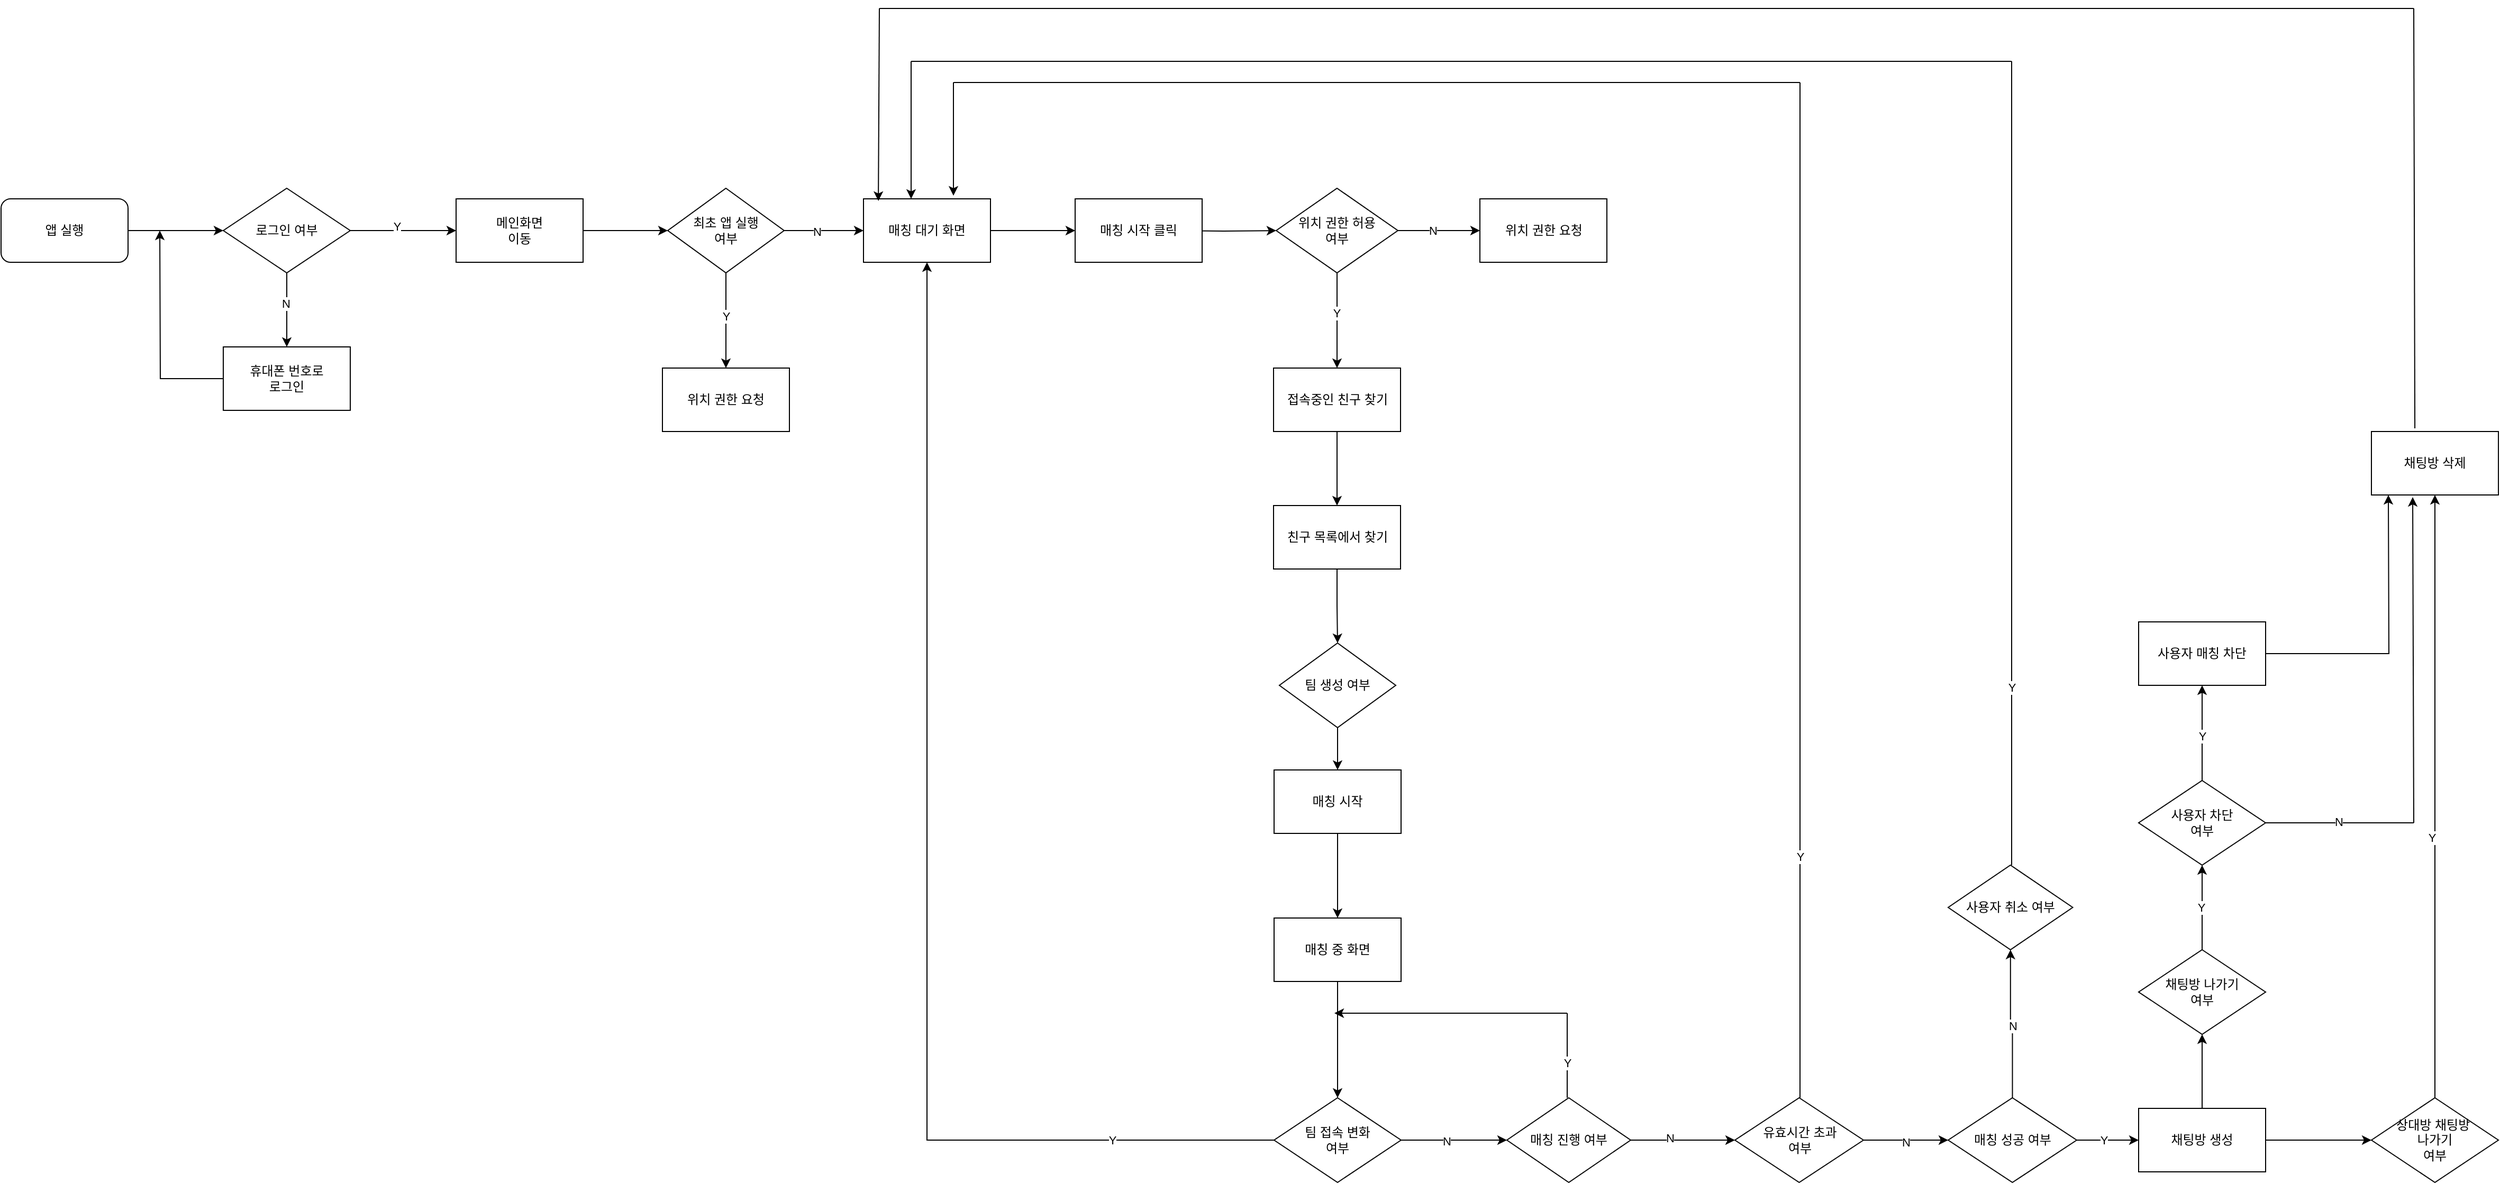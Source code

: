 <mxfile version="22.1.3" type="github">
  <diagram name="페이지-1" id="e5oMKRUOVlU3u5aCqrZI">
    <mxGraphModel dx="1194" dy="1875" grid="1" gridSize="10" guides="1" tooltips="1" connect="1" arrows="1" fold="1" page="1" pageScale="1" pageWidth="827" pageHeight="1169" math="0" shadow="0">
      <root>
        <mxCell id="0" />
        <mxCell id="1" parent="0" />
        <mxCell id="I8BUf6Ba05-fsz5HOskR-6" style="edgeStyle=orthogonalEdgeStyle;rounded=0;orthogonalLoop=1;jettySize=auto;html=1;entryX=0;entryY=0.5;entryDx=0;entryDy=0;" parent="1" source="I8BUf6Ba05-fsz5HOskR-1" target="I8BUf6Ba05-fsz5HOskR-2" edge="1">
          <mxGeometry relative="1" as="geometry" />
        </mxCell>
        <mxCell id="I8BUf6Ba05-fsz5HOskR-1" value="앱 실행" style="rounded=1;whiteSpace=wrap;html=1;" parent="1" vertex="1">
          <mxGeometry x="100" y="150" width="120" height="60" as="geometry" />
        </mxCell>
        <mxCell id="I8BUf6Ba05-fsz5HOskR-2" value="로그인 여부" style="rhombus;whiteSpace=wrap;html=1;" parent="1" vertex="1">
          <mxGeometry x="310" y="140" width="120" height="80" as="geometry" />
        </mxCell>
        <mxCell id="I8BUf6Ba05-fsz5HOskR-3" value="" style="endArrow=classic;html=1;rounded=0;" parent="1" edge="1">
          <mxGeometry width="50" height="50" relative="1" as="geometry">
            <mxPoint x="370" y="220" as="sourcePoint" />
            <mxPoint x="370" y="290" as="targetPoint" />
          </mxGeometry>
        </mxCell>
        <mxCell id="I8BUf6Ba05-fsz5HOskR-9" value="N" style="edgeLabel;html=1;align=center;verticalAlign=middle;resizable=0;points=[];" parent="I8BUf6Ba05-fsz5HOskR-3" vertex="1" connectable="0">
          <mxGeometry x="-0.171" y="-3" relative="1" as="geometry">
            <mxPoint x="2" as="offset" />
          </mxGeometry>
        </mxCell>
        <mxCell id="I8BUf6Ba05-fsz5HOskR-4" value="" style="endArrow=classic;html=1;rounded=0;" parent="1" edge="1">
          <mxGeometry width="50" height="50" relative="1" as="geometry">
            <mxPoint x="430" y="180" as="sourcePoint" />
            <mxPoint x="530" y="180" as="targetPoint" />
          </mxGeometry>
        </mxCell>
        <mxCell id="I8BUf6Ba05-fsz5HOskR-8" value="Y" style="edgeLabel;html=1;align=center;verticalAlign=middle;resizable=0;points=[];" parent="I8BUf6Ba05-fsz5HOskR-4" vertex="1" connectable="0">
          <mxGeometry x="-0.12" y="4" relative="1" as="geometry">
            <mxPoint as="offset" />
          </mxGeometry>
        </mxCell>
        <mxCell id="XiqiXXjmQKmeYjPqb1oR-11" style="edgeStyle=orthogonalEdgeStyle;rounded=0;orthogonalLoop=1;jettySize=auto;html=1;" parent="1" source="I8BUf6Ba05-fsz5HOskR-7" edge="1">
          <mxGeometry relative="1" as="geometry">
            <mxPoint x="250" y="180" as="targetPoint" />
          </mxGeometry>
        </mxCell>
        <mxCell id="I8BUf6Ba05-fsz5HOskR-7" value="휴대폰 번호로&lt;br&gt;로그인" style="rounded=0;whiteSpace=wrap;html=1;" parent="1" vertex="1">
          <mxGeometry x="310" y="290" width="120" height="60" as="geometry" />
        </mxCell>
        <mxCell id="XiqiXXjmQKmeYjPqb1oR-6" style="edgeStyle=orthogonalEdgeStyle;rounded=0;orthogonalLoop=1;jettySize=auto;html=1;entryX=0;entryY=0.5;entryDx=0;entryDy=0;" parent="1" source="I8BUf6Ba05-fsz5HOskR-10" edge="1">
          <mxGeometry relative="1" as="geometry">
            <mxPoint x="730" y="180" as="targetPoint" />
          </mxGeometry>
        </mxCell>
        <mxCell id="I8BUf6Ba05-fsz5HOskR-10" value="메인화면&lt;br&gt;이동" style="rounded=0;whiteSpace=wrap;html=1;" parent="1" vertex="1">
          <mxGeometry x="530" y="150" width="120" height="60" as="geometry" />
        </mxCell>
        <mxCell id="XiqiXXjmQKmeYjPqb1oR-18" value="" style="edgeStyle=orthogonalEdgeStyle;rounded=0;orthogonalLoop=1;jettySize=auto;html=1;" parent="1" source="XiqiXXjmQKmeYjPqb1oR-16" target="XiqiXXjmQKmeYjPqb1oR-17" edge="1">
          <mxGeometry relative="1" as="geometry" />
        </mxCell>
        <mxCell id="XiqiXXjmQKmeYjPqb1oR-19" value="Y" style="edgeLabel;html=1;align=center;verticalAlign=middle;resizable=0;points=[];" parent="XiqiXXjmQKmeYjPqb1oR-18" vertex="1" connectable="0">
          <mxGeometry x="-0.089" relative="1" as="geometry">
            <mxPoint as="offset" />
          </mxGeometry>
        </mxCell>
        <mxCell id="XiqiXXjmQKmeYjPqb1oR-21" value="" style="edgeStyle=orthogonalEdgeStyle;rounded=0;orthogonalLoop=1;jettySize=auto;html=1;" parent="1" source="XiqiXXjmQKmeYjPqb1oR-16" target="XiqiXXjmQKmeYjPqb1oR-20" edge="1">
          <mxGeometry relative="1" as="geometry" />
        </mxCell>
        <mxCell id="XiqiXXjmQKmeYjPqb1oR-22" value="N" style="edgeLabel;html=1;align=center;verticalAlign=middle;resizable=0;points=[];" parent="XiqiXXjmQKmeYjPqb1oR-21" vertex="1" connectable="0">
          <mxGeometry x="-0.173" y="-1" relative="1" as="geometry">
            <mxPoint as="offset" />
          </mxGeometry>
        </mxCell>
        <mxCell id="XiqiXXjmQKmeYjPqb1oR-16" value="최초 앱 실행&lt;br&gt;여부" style="rhombus;whiteSpace=wrap;html=1;" parent="1" vertex="1">
          <mxGeometry x="730" y="140" width="110" height="80" as="geometry" />
        </mxCell>
        <mxCell id="XiqiXXjmQKmeYjPqb1oR-17" value="위치 권한 요청" style="whiteSpace=wrap;html=1;" parent="1" vertex="1">
          <mxGeometry x="725" y="310" width="120" height="60" as="geometry" />
        </mxCell>
        <mxCell id="XiqiXXjmQKmeYjPqb1oR-24" value="" style="edgeStyle=orthogonalEdgeStyle;rounded=0;orthogonalLoop=1;jettySize=auto;html=1;" parent="1" target="XiqiXXjmQKmeYjPqb1oR-23" edge="1">
          <mxGeometry relative="1" as="geometry">
            <mxPoint x="1205" y="180" as="sourcePoint" />
          </mxGeometry>
        </mxCell>
        <mxCell id="XiqiXXjmQKmeYjPqb1oR-72" value="" style="edgeStyle=orthogonalEdgeStyle;rounded=0;orthogonalLoop=1;jettySize=auto;html=1;" parent="1" source="XiqiXXjmQKmeYjPqb1oR-20" target="XiqiXXjmQKmeYjPqb1oR-71" edge="1">
          <mxGeometry relative="1" as="geometry" />
        </mxCell>
        <mxCell id="XiqiXXjmQKmeYjPqb1oR-20" value="매칭 대기 화면" style="whiteSpace=wrap;html=1;" parent="1" vertex="1">
          <mxGeometry x="915" y="150" width="120" height="60" as="geometry" />
        </mxCell>
        <mxCell id="XiqiXXjmQKmeYjPqb1oR-26" value="" style="edgeStyle=orthogonalEdgeStyle;rounded=0;orthogonalLoop=1;jettySize=auto;html=1;" parent="1" source="XiqiXXjmQKmeYjPqb1oR-23" target="XiqiXXjmQKmeYjPqb1oR-25" edge="1">
          <mxGeometry relative="1" as="geometry" />
        </mxCell>
        <mxCell id="XiqiXXjmQKmeYjPqb1oR-30" value="N" style="edgeLabel;html=1;align=center;verticalAlign=middle;resizable=0;points=[];" parent="XiqiXXjmQKmeYjPqb1oR-26" vertex="1" connectable="0">
          <mxGeometry x="-0.148" relative="1" as="geometry">
            <mxPoint as="offset" />
          </mxGeometry>
        </mxCell>
        <mxCell id="XiqiXXjmQKmeYjPqb1oR-33" value="" style="edgeStyle=orthogonalEdgeStyle;rounded=0;orthogonalLoop=1;jettySize=auto;html=1;" parent="1" source="XiqiXXjmQKmeYjPqb1oR-23" target="XiqiXXjmQKmeYjPqb1oR-32" edge="1">
          <mxGeometry relative="1" as="geometry" />
        </mxCell>
        <mxCell id="XiqiXXjmQKmeYjPqb1oR-34" value="Y" style="edgeLabel;html=1;align=center;verticalAlign=middle;resizable=0;points=[];" parent="XiqiXXjmQKmeYjPqb1oR-33" vertex="1" connectable="0">
          <mxGeometry x="-0.156" y="-3" relative="1" as="geometry">
            <mxPoint x="2" as="offset" />
          </mxGeometry>
        </mxCell>
        <mxCell id="XiqiXXjmQKmeYjPqb1oR-23" value="위치 권한 허용&lt;br&gt;여부" style="rhombus;whiteSpace=wrap;html=1;" parent="1" vertex="1">
          <mxGeometry x="1305" y="140" width="115" height="80" as="geometry" />
        </mxCell>
        <mxCell id="XiqiXXjmQKmeYjPqb1oR-25" value="위치 권한 요청" style="whiteSpace=wrap;html=1;" parent="1" vertex="1">
          <mxGeometry x="1497.5" y="150" width="120" height="60" as="geometry" />
        </mxCell>
        <mxCell id="XiqiXXjmQKmeYjPqb1oR-42" style="edgeStyle=orthogonalEdgeStyle;rounded=0;orthogonalLoop=1;jettySize=auto;html=1;entryX=0.5;entryY=0;entryDx=0;entryDy=0;" parent="1" source="XiqiXXjmQKmeYjPqb1oR-32" target="XiqiXXjmQKmeYjPqb1oR-38" edge="1">
          <mxGeometry relative="1" as="geometry" />
        </mxCell>
        <mxCell id="XiqiXXjmQKmeYjPqb1oR-32" value="접속중인 친구 찾기" style="whiteSpace=wrap;html=1;" parent="1" vertex="1">
          <mxGeometry x="1302.5" y="310" width="120" height="60" as="geometry" />
        </mxCell>
        <mxCell id="XiqiXXjmQKmeYjPqb1oR-51" style="edgeStyle=orthogonalEdgeStyle;rounded=0;orthogonalLoop=1;jettySize=auto;html=1;entryX=0.5;entryY=0;entryDx=0;entryDy=0;" parent="1" source="XiqiXXjmQKmeYjPqb1oR-38" target="XiqiXXjmQKmeYjPqb1oR-44" edge="1">
          <mxGeometry relative="1" as="geometry" />
        </mxCell>
        <mxCell id="XiqiXXjmQKmeYjPqb1oR-38" value="친구 목록에서 찾기" style="rounded=0;whiteSpace=wrap;html=1;" parent="1" vertex="1">
          <mxGeometry x="1302.5" y="440" width="120" height="60" as="geometry" />
        </mxCell>
        <mxCell id="XiqiXXjmQKmeYjPqb1oR-60" style="edgeStyle=orthogonalEdgeStyle;rounded=0;orthogonalLoop=1;jettySize=auto;html=1;entryX=0.5;entryY=0;entryDx=0;entryDy=0;" parent="1" source="XiqiXXjmQKmeYjPqb1oR-44" edge="1">
          <mxGeometry relative="1" as="geometry">
            <mxPoint x="1363" y="690" as="targetPoint" />
          </mxGeometry>
        </mxCell>
        <mxCell id="XiqiXXjmQKmeYjPqb1oR-44" value="팀 생성 여부" style="rhombus;whiteSpace=wrap;html=1;" parent="1" vertex="1">
          <mxGeometry x="1308" y="570" width="110" height="80" as="geometry" />
        </mxCell>
        <mxCell id="XiqiXXjmQKmeYjPqb1oR-79" value="" style="edgeStyle=orthogonalEdgeStyle;rounded=0;orthogonalLoop=1;jettySize=auto;html=1;" parent="1" source="XiqiXXjmQKmeYjPqb1oR-56" target="XiqiXXjmQKmeYjPqb1oR-78" edge="1">
          <mxGeometry relative="1" as="geometry" />
        </mxCell>
        <mxCell id="XiqiXXjmQKmeYjPqb1oR-56" value="매칭 시작" style="whiteSpace=wrap;html=1;" parent="1" vertex="1">
          <mxGeometry x="1303" y="690" width="120" height="60" as="geometry" />
        </mxCell>
        <mxCell id="XiqiXXjmQKmeYjPqb1oR-74" style="edgeStyle=orthogonalEdgeStyle;rounded=0;orthogonalLoop=1;jettySize=auto;html=1;entryX=0.5;entryY=1;entryDx=0;entryDy=0;" parent="1" source="XiqiXXjmQKmeYjPqb1oR-65" target="XiqiXXjmQKmeYjPqb1oR-20" edge="1">
          <mxGeometry relative="1" as="geometry" />
        </mxCell>
        <mxCell id="XiqiXXjmQKmeYjPqb1oR-75" value="Y" style="edgeLabel;html=1;align=center;verticalAlign=middle;resizable=0;points=[];" parent="XiqiXXjmQKmeYjPqb1oR-74" vertex="1" connectable="0">
          <mxGeometry x="-0.736" y="2" relative="1" as="geometry">
            <mxPoint y="-2" as="offset" />
          </mxGeometry>
        </mxCell>
        <mxCell id="XiqiXXjmQKmeYjPqb1oR-83" value="" style="edgeStyle=orthogonalEdgeStyle;rounded=0;orthogonalLoop=1;jettySize=auto;html=1;" parent="1" source="XiqiXXjmQKmeYjPqb1oR-65" target="XiqiXXjmQKmeYjPqb1oR-82" edge="1">
          <mxGeometry relative="1" as="geometry" />
        </mxCell>
        <mxCell id="XiqiXXjmQKmeYjPqb1oR-84" value="N" style="edgeLabel;html=1;align=center;verticalAlign=middle;resizable=0;points=[];" parent="XiqiXXjmQKmeYjPqb1oR-83" vertex="1" connectable="0">
          <mxGeometry x="-0.14" y="-1" relative="1" as="geometry">
            <mxPoint as="offset" />
          </mxGeometry>
        </mxCell>
        <mxCell id="XiqiXXjmQKmeYjPqb1oR-65" value="팀 접속 변화&lt;br&gt;여부" style="rhombus;whiteSpace=wrap;html=1;" parent="1" vertex="1">
          <mxGeometry x="1303" y="1000" width="120" height="80" as="geometry" />
        </mxCell>
        <mxCell id="XiqiXXjmQKmeYjPqb1oR-71" value="매칭 시작 클릭" style="whiteSpace=wrap;html=1;" parent="1" vertex="1">
          <mxGeometry x="1115" y="150" width="120" height="60" as="geometry" />
        </mxCell>
        <mxCell id="XiqiXXjmQKmeYjPqb1oR-80" style="edgeStyle=orthogonalEdgeStyle;rounded=0;orthogonalLoop=1;jettySize=auto;html=1;" parent="1" source="XiqiXXjmQKmeYjPqb1oR-78" target="XiqiXXjmQKmeYjPqb1oR-65" edge="1">
          <mxGeometry relative="1" as="geometry" />
        </mxCell>
        <mxCell id="XiqiXXjmQKmeYjPqb1oR-78" value="매칭 중 화면" style="whiteSpace=wrap;html=1;" parent="1" vertex="1">
          <mxGeometry x="1303" y="830" width="120" height="60" as="geometry" />
        </mxCell>
        <mxCell id="XiqiXXjmQKmeYjPqb1oR-93" value="" style="edgeStyle=orthogonalEdgeStyle;rounded=0;orthogonalLoop=1;jettySize=auto;html=1;" parent="1" source="XiqiXXjmQKmeYjPqb1oR-82" target="XiqiXXjmQKmeYjPqb1oR-92" edge="1">
          <mxGeometry relative="1" as="geometry" />
        </mxCell>
        <mxCell id="XiqiXXjmQKmeYjPqb1oR-111" value="N" style="edgeLabel;html=1;align=center;verticalAlign=middle;resizable=0;points=[];" parent="XiqiXXjmQKmeYjPqb1oR-93" vertex="1" connectable="0">
          <mxGeometry x="-0.228" y="2" relative="1" as="geometry">
            <mxPoint x="-1" as="offset" />
          </mxGeometry>
        </mxCell>
        <mxCell id="XiqiXXjmQKmeYjPqb1oR-82" value="매칭 진행 여부" style="rhombus;whiteSpace=wrap;html=1;" parent="1" vertex="1">
          <mxGeometry x="1523" y="1000" width="117" height="80" as="geometry" />
        </mxCell>
        <mxCell id="XiqiXXjmQKmeYjPqb1oR-86" value="" style="endArrow=none;html=1;rounded=0;" parent="1" edge="1">
          <mxGeometry width="50" height="50" relative="1" as="geometry">
            <mxPoint x="1580" y="1000" as="sourcePoint" />
            <mxPoint x="1580" y="920" as="targetPoint" />
          </mxGeometry>
        </mxCell>
        <mxCell id="XiqiXXjmQKmeYjPqb1oR-88" value="Y" style="edgeLabel;html=1;align=center;verticalAlign=middle;resizable=0;points=[];" parent="XiqiXXjmQKmeYjPqb1oR-86" vertex="1" connectable="0">
          <mxGeometry x="-0.175" relative="1" as="geometry">
            <mxPoint as="offset" />
          </mxGeometry>
        </mxCell>
        <mxCell id="XiqiXXjmQKmeYjPqb1oR-87" value="" style="endArrow=classic;html=1;rounded=0;" parent="1" edge="1">
          <mxGeometry width="50" height="50" relative="1" as="geometry">
            <mxPoint x="1580" y="920" as="sourcePoint" />
            <mxPoint x="1360" y="920" as="targetPoint" />
          </mxGeometry>
        </mxCell>
        <mxCell id="XiqiXXjmQKmeYjPqb1oR-102" value="" style="edgeStyle=orthogonalEdgeStyle;rounded=0;orthogonalLoop=1;jettySize=auto;html=1;" parent="1" source="XiqiXXjmQKmeYjPqb1oR-92" target="XiqiXXjmQKmeYjPqb1oR-101" edge="1">
          <mxGeometry relative="1" as="geometry" />
        </mxCell>
        <mxCell id="XiqiXXjmQKmeYjPqb1oR-112" value="N" style="edgeLabel;html=1;align=center;verticalAlign=middle;resizable=0;points=[];" parent="XiqiXXjmQKmeYjPqb1oR-102" vertex="1" connectable="0">
          <mxGeometry x="0.017" y="-2" relative="1" as="geometry">
            <mxPoint x="-1" as="offset" />
          </mxGeometry>
        </mxCell>
        <mxCell id="XiqiXXjmQKmeYjPqb1oR-92" value="유효시간 초과&lt;br&gt;여부" style="rhombus;whiteSpace=wrap;html=1;" parent="1" vertex="1">
          <mxGeometry x="1738.5" y="1000" width="121.5" height="80" as="geometry" />
        </mxCell>
        <mxCell id="XiqiXXjmQKmeYjPqb1oR-94" value="" style="endArrow=none;html=1;rounded=0;" parent="1" edge="1">
          <mxGeometry width="50" height="50" relative="1" as="geometry">
            <mxPoint x="1800" y="1000" as="sourcePoint" />
            <mxPoint x="1800" y="40" as="targetPoint" />
          </mxGeometry>
        </mxCell>
        <mxCell id="XiqiXXjmQKmeYjPqb1oR-98" value="Y" style="edgeLabel;html=1;align=center;verticalAlign=middle;resizable=0;points=[];" parent="XiqiXXjmQKmeYjPqb1oR-94" vertex="1" connectable="0">
          <mxGeometry x="-0.525" y="-2" relative="1" as="geometry">
            <mxPoint x="-2" as="offset" />
          </mxGeometry>
        </mxCell>
        <mxCell id="XiqiXXjmQKmeYjPqb1oR-96" value="" style="endArrow=none;html=1;rounded=0;" parent="1" edge="1">
          <mxGeometry width="50" height="50" relative="1" as="geometry">
            <mxPoint x="1800" y="40" as="sourcePoint" />
            <mxPoint x="1000" y="40" as="targetPoint" />
          </mxGeometry>
        </mxCell>
        <mxCell id="XiqiXXjmQKmeYjPqb1oR-97" value="" style="endArrow=classic;html=1;rounded=0;entryX=0.375;entryY=-0.05;entryDx=0;entryDy=0;entryPerimeter=0;" parent="1" edge="1">
          <mxGeometry width="50" height="50" relative="1" as="geometry">
            <mxPoint x="1000" y="40" as="sourcePoint" />
            <mxPoint x="1000" y="147" as="targetPoint" />
          </mxGeometry>
        </mxCell>
        <mxCell id="XiqiXXjmQKmeYjPqb1oR-104" value="" style="edgeStyle=orthogonalEdgeStyle;rounded=0;orthogonalLoop=1;jettySize=auto;html=1;" parent="1" source="XiqiXXjmQKmeYjPqb1oR-101" target="XiqiXXjmQKmeYjPqb1oR-103" edge="1">
          <mxGeometry relative="1" as="geometry" />
        </mxCell>
        <mxCell id="XiqiXXjmQKmeYjPqb1oR-113" value="Y" style="edgeLabel;html=1;align=center;verticalAlign=middle;resizable=0;points=[];" parent="XiqiXXjmQKmeYjPqb1oR-104" vertex="1" connectable="0">
          <mxGeometry x="-0.148" relative="1" as="geometry">
            <mxPoint as="offset" />
          </mxGeometry>
        </mxCell>
        <mxCell id="XiqiXXjmQKmeYjPqb1oR-106" value="" style="edgeStyle=orthogonalEdgeStyle;rounded=0;orthogonalLoop=1;jettySize=auto;html=1;" parent="1" source="XiqiXXjmQKmeYjPqb1oR-101" target="XiqiXXjmQKmeYjPqb1oR-105" edge="1">
          <mxGeometry relative="1" as="geometry" />
        </mxCell>
        <mxCell id="XiqiXXjmQKmeYjPqb1oR-114" value="N" style="edgeLabel;html=1;align=center;verticalAlign=middle;resizable=0;points=[];" parent="XiqiXXjmQKmeYjPqb1oR-106" vertex="1" connectable="0">
          <mxGeometry x="-0.011" y="2" relative="1" as="geometry">
            <mxPoint as="offset" />
          </mxGeometry>
        </mxCell>
        <mxCell id="XiqiXXjmQKmeYjPqb1oR-101" value="매칭 성공 여부" style="rhombus;whiteSpace=wrap;html=1;" parent="1" vertex="1">
          <mxGeometry x="1940" y="1000" width="121.5" height="80" as="geometry" />
        </mxCell>
        <mxCell id="VcQ_EY6qleMxBeyRd2sv-7" value="" style="edgeStyle=orthogonalEdgeStyle;rounded=0;orthogonalLoop=1;jettySize=auto;html=1;" parent="1" source="XiqiXXjmQKmeYjPqb1oR-103" target="VcQ_EY6qleMxBeyRd2sv-6" edge="1">
          <mxGeometry relative="1" as="geometry" />
        </mxCell>
        <mxCell id="VcQ_EY6qleMxBeyRd2sv-23" value="" style="edgeStyle=orthogonalEdgeStyle;rounded=0;orthogonalLoop=1;jettySize=auto;html=1;" parent="1" source="XiqiXXjmQKmeYjPqb1oR-103" target="VcQ_EY6qleMxBeyRd2sv-22" edge="1">
          <mxGeometry relative="1" as="geometry" />
        </mxCell>
        <mxCell id="XiqiXXjmQKmeYjPqb1oR-103" value="채팅방 생성" style="whiteSpace=wrap;html=1;" parent="1" vertex="1">
          <mxGeometry x="2120" y="1010" width="120" height="60" as="geometry" />
        </mxCell>
        <mxCell id="XiqiXXjmQKmeYjPqb1oR-105" value="사용자 취소 여부" style="rhombus;whiteSpace=wrap;html=1;" parent="1" vertex="1">
          <mxGeometry x="1940" y="780" width="117.75" height="80" as="geometry" />
        </mxCell>
        <mxCell id="XiqiXXjmQKmeYjPqb1oR-108" value="" style="endArrow=none;html=1;rounded=0;" parent="1" edge="1">
          <mxGeometry width="50" height="50" relative="1" as="geometry">
            <mxPoint x="2000" y="780" as="sourcePoint" />
            <mxPoint x="2000" y="20" as="targetPoint" />
          </mxGeometry>
        </mxCell>
        <mxCell id="XiqiXXjmQKmeYjPqb1oR-115" value="Y" style="edgeLabel;html=1;align=center;verticalAlign=middle;resizable=0;points=[];" parent="XiqiXXjmQKmeYjPqb1oR-108" vertex="1" connectable="0">
          <mxGeometry x="-0.557" y="-2" relative="1" as="geometry">
            <mxPoint x="-2" as="offset" />
          </mxGeometry>
        </mxCell>
        <mxCell id="XiqiXXjmQKmeYjPqb1oR-109" value="" style="endArrow=none;html=1;rounded=0;" parent="1" edge="1">
          <mxGeometry width="50" height="50" relative="1" as="geometry">
            <mxPoint x="960" y="20" as="sourcePoint" />
            <mxPoint x="2000" y="20" as="targetPoint" />
          </mxGeometry>
        </mxCell>
        <mxCell id="XiqiXXjmQKmeYjPqb1oR-110" value="" style="endArrow=classic;html=1;rounded=0;" parent="1" edge="1">
          <mxGeometry width="50" height="50" relative="1" as="geometry">
            <mxPoint x="960" y="20" as="sourcePoint" />
            <mxPoint x="960" y="150" as="targetPoint" />
          </mxGeometry>
        </mxCell>
        <mxCell id="VcQ_EY6qleMxBeyRd2sv-11" value="" style="edgeStyle=orthogonalEdgeStyle;rounded=0;orthogonalLoop=1;jettySize=auto;html=1;" parent="1" source="VcQ_EY6qleMxBeyRd2sv-6" target="VcQ_EY6qleMxBeyRd2sv-10" edge="1">
          <mxGeometry relative="1" as="geometry" />
        </mxCell>
        <mxCell id="VcQ_EY6qleMxBeyRd2sv-14" value="Y" style="edgeLabel;html=1;align=center;verticalAlign=middle;resizable=0;points=[];" parent="VcQ_EY6qleMxBeyRd2sv-11" vertex="1" connectable="0">
          <mxGeometry x="0.05" y="-1" relative="1" as="geometry">
            <mxPoint x="-2" y="2" as="offset" />
          </mxGeometry>
        </mxCell>
        <mxCell id="VcQ_EY6qleMxBeyRd2sv-6" value="채팅방 나가기&lt;br&gt;여부" style="rhombus;whiteSpace=wrap;html=1;" parent="1" vertex="1">
          <mxGeometry x="2120" y="860" width="120" height="80" as="geometry" />
        </mxCell>
        <mxCell id="VcQ_EY6qleMxBeyRd2sv-13" value="" style="edgeStyle=orthogonalEdgeStyle;rounded=0;orthogonalLoop=1;jettySize=auto;html=1;" parent="1" source="VcQ_EY6qleMxBeyRd2sv-10" target="VcQ_EY6qleMxBeyRd2sv-12" edge="1">
          <mxGeometry relative="1" as="geometry" />
        </mxCell>
        <mxCell id="VcQ_EY6qleMxBeyRd2sv-15" value="Y" style="edgeLabel;html=1;align=center;verticalAlign=middle;resizable=0;points=[];" parent="VcQ_EY6qleMxBeyRd2sv-13" vertex="1" connectable="0">
          <mxGeometry x="-0.067" y="1" relative="1" as="geometry">
            <mxPoint x="1" as="offset" />
          </mxGeometry>
        </mxCell>
        <mxCell id="VcQ_EY6qleMxBeyRd2sv-10" value="사용자 차단&lt;br&gt;여부" style="rhombus;whiteSpace=wrap;html=1;" parent="1" vertex="1">
          <mxGeometry x="2120" y="700" width="120" height="80" as="geometry" />
        </mxCell>
        <mxCell id="VcQ_EY6qleMxBeyRd2sv-12" value="사용자 매칭 차단" style="whiteSpace=wrap;html=1;" parent="1" vertex="1">
          <mxGeometry x="2120" y="550" width="120" height="60" as="geometry" />
        </mxCell>
        <mxCell id="VcQ_EY6qleMxBeyRd2sv-16" value="" style="endArrow=none;html=1;rounded=0;" parent="1" edge="1">
          <mxGeometry width="50" height="50" relative="1" as="geometry">
            <mxPoint x="2240" y="740" as="sourcePoint" />
            <mxPoint x="2380" y="740" as="targetPoint" />
          </mxGeometry>
        </mxCell>
        <mxCell id="VcQ_EY6qleMxBeyRd2sv-20" value="N" style="edgeLabel;html=1;align=center;verticalAlign=middle;resizable=0;points=[];" parent="VcQ_EY6qleMxBeyRd2sv-16" vertex="1" connectable="0">
          <mxGeometry x="-0.022" y="3" relative="1" as="geometry">
            <mxPoint y="2" as="offset" />
          </mxGeometry>
        </mxCell>
        <mxCell id="VcQ_EY6qleMxBeyRd2sv-18" value="" style="endArrow=none;html=1;rounded=0;" parent="1" edge="1">
          <mxGeometry width="50" height="50" relative="1" as="geometry">
            <mxPoint x="930" y="-30" as="sourcePoint" />
            <mxPoint x="2380" y="-30" as="targetPoint" />
          </mxGeometry>
        </mxCell>
        <mxCell id="VcQ_EY6qleMxBeyRd2sv-19" value="" style="endArrow=classic;html=1;rounded=0;entryX=0.117;entryY=0.033;entryDx=0;entryDy=0;entryPerimeter=0;" parent="1" target="XiqiXXjmQKmeYjPqb1oR-20" edge="1">
          <mxGeometry width="50" height="50" relative="1" as="geometry">
            <mxPoint x="930" y="-30" as="sourcePoint" />
            <mxPoint x="980" y="-80" as="targetPoint" />
          </mxGeometry>
        </mxCell>
        <mxCell id="VcQ_EY6qleMxBeyRd2sv-25" value="" style="edgeStyle=orthogonalEdgeStyle;rounded=0;orthogonalLoop=1;jettySize=auto;html=1;" parent="1" source="VcQ_EY6qleMxBeyRd2sv-22" target="VcQ_EY6qleMxBeyRd2sv-24" edge="1">
          <mxGeometry relative="1" as="geometry" />
        </mxCell>
        <mxCell id="VcQ_EY6qleMxBeyRd2sv-26" value="Y" style="edgeLabel;html=1;align=center;verticalAlign=middle;resizable=0;points=[];" parent="VcQ_EY6qleMxBeyRd2sv-25" vertex="1" connectable="0">
          <mxGeometry x="-0.125" y="3" relative="1" as="geometry">
            <mxPoint y="3" as="offset" />
          </mxGeometry>
        </mxCell>
        <mxCell id="VcQ_EY6qleMxBeyRd2sv-22" value="상대방 채팅방&amp;nbsp;&lt;br&gt;나가기&lt;br&gt;여부" style="rhombus;whiteSpace=wrap;html=1;" parent="1" vertex="1">
          <mxGeometry x="2340" y="1000" width="120" height="80" as="geometry" />
        </mxCell>
        <mxCell id="VcQ_EY6qleMxBeyRd2sv-24" value="채팅방 삭제" style="whiteSpace=wrap;html=1;" parent="1" vertex="1">
          <mxGeometry x="2340" y="370" width="120" height="60" as="geometry" />
        </mxCell>
        <mxCell id="VcQ_EY6qleMxBeyRd2sv-27" value="" style="endArrow=classic;html=1;rounded=0;entryX=0.325;entryY=1.033;entryDx=0;entryDy=0;entryPerimeter=0;" parent="1" target="VcQ_EY6qleMxBeyRd2sv-24" edge="1">
          <mxGeometry width="50" height="50" relative="1" as="geometry">
            <mxPoint x="2380" y="740" as="sourcePoint" />
            <mxPoint x="2430" y="690" as="targetPoint" />
          </mxGeometry>
        </mxCell>
        <mxCell id="VcQ_EY6qleMxBeyRd2sv-28" style="edgeStyle=orthogonalEdgeStyle;rounded=0;orthogonalLoop=1;jettySize=auto;html=1;" parent="1" source="VcQ_EY6qleMxBeyRd2sv-12" edge="1">
          <mxGeometry relative="1" as="geometry">
            <mxPoint x="2356" y="430" as="targetPoint" />
          </mxGeometry>
        </mxCell>
        <mxCell id="VcQ_EY6qleMxBeyRd2sv-29" value="" style="endArrow=none;html=1;rounded=0;exitX=0.342;exitY=-0.05;exitDx=0;exitDy=0;exitPerimeter=0;" parent="1" source="VcQ_EY6qleMxBeyRd2sv-24" edge="1">
          <mxGeometry width="50" height="50" relative="1" as="geometry">
            <mxPoint x="2380" y="360" as="sourcePoint" />
            <mxPoint x="2380" y="-30" as="targetPoint" />
          </mxGeometry>
        </mxCell>
      </root>
    </mxGraphModel>
  </diagram>
</mxfile>

